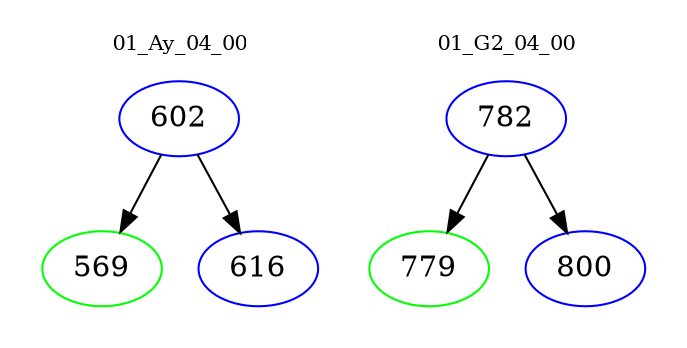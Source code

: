 digraph{
subgraph cluster_0 {
color = white
label = "01_Ay_04_00";
fontsize=10;
T0_602 [label="602", color="blue"]
T0_602 -> T0_569 [color="black"]
T0_569 [label="569", color="green"]
T0_602 -> T0_616 [color="black"]
T0_616 [label="616", color="blue"]
}
subgraph cluster_1 {
color = white
label = "01_G2_04_00";
fontsize=10;
T1_782 [label="782", color="blue"]
T1_782 -> T1_779 [color="black"]
T1_779 [label="779", color="green"]
T1_782 -> T1_800 [color="black"]
T1_800 [label="800", color="blue"]
}
}
